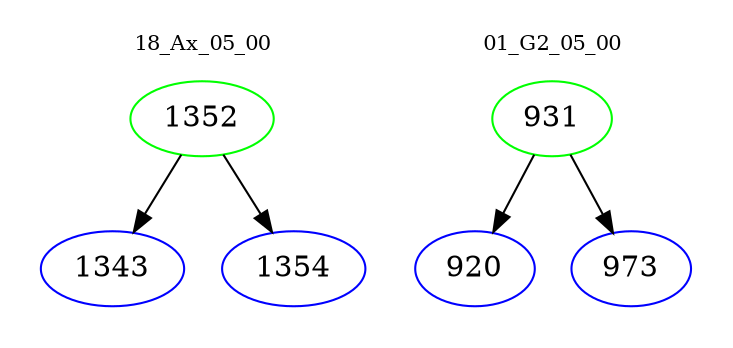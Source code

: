 digraph{
subgraph cluster_0 {
color = white
label = "18_Ax_05_00";
fontsize=10;
T0_1352 [label="1352", color="green"]
T0_1352 -> T0_1343 [color="black"]
T0_1343 [label="1343", color="blue"]
T0_1352 -> T0_1354 [color="black"]
T0_1354 [label="1354", color="blue"]
}
subgraph cluster_1 {
color = white
label = "01_G2_05_00";
fontsize=10;
T1_931 [label="931", color="green"]
T1_931 -> T1_920 [color="black"]
T1_920 [label="920", color="blue"]
T1_931 -> T1_973 [color="black"]
T1_973 [label="973", color="blue"]
}
}
